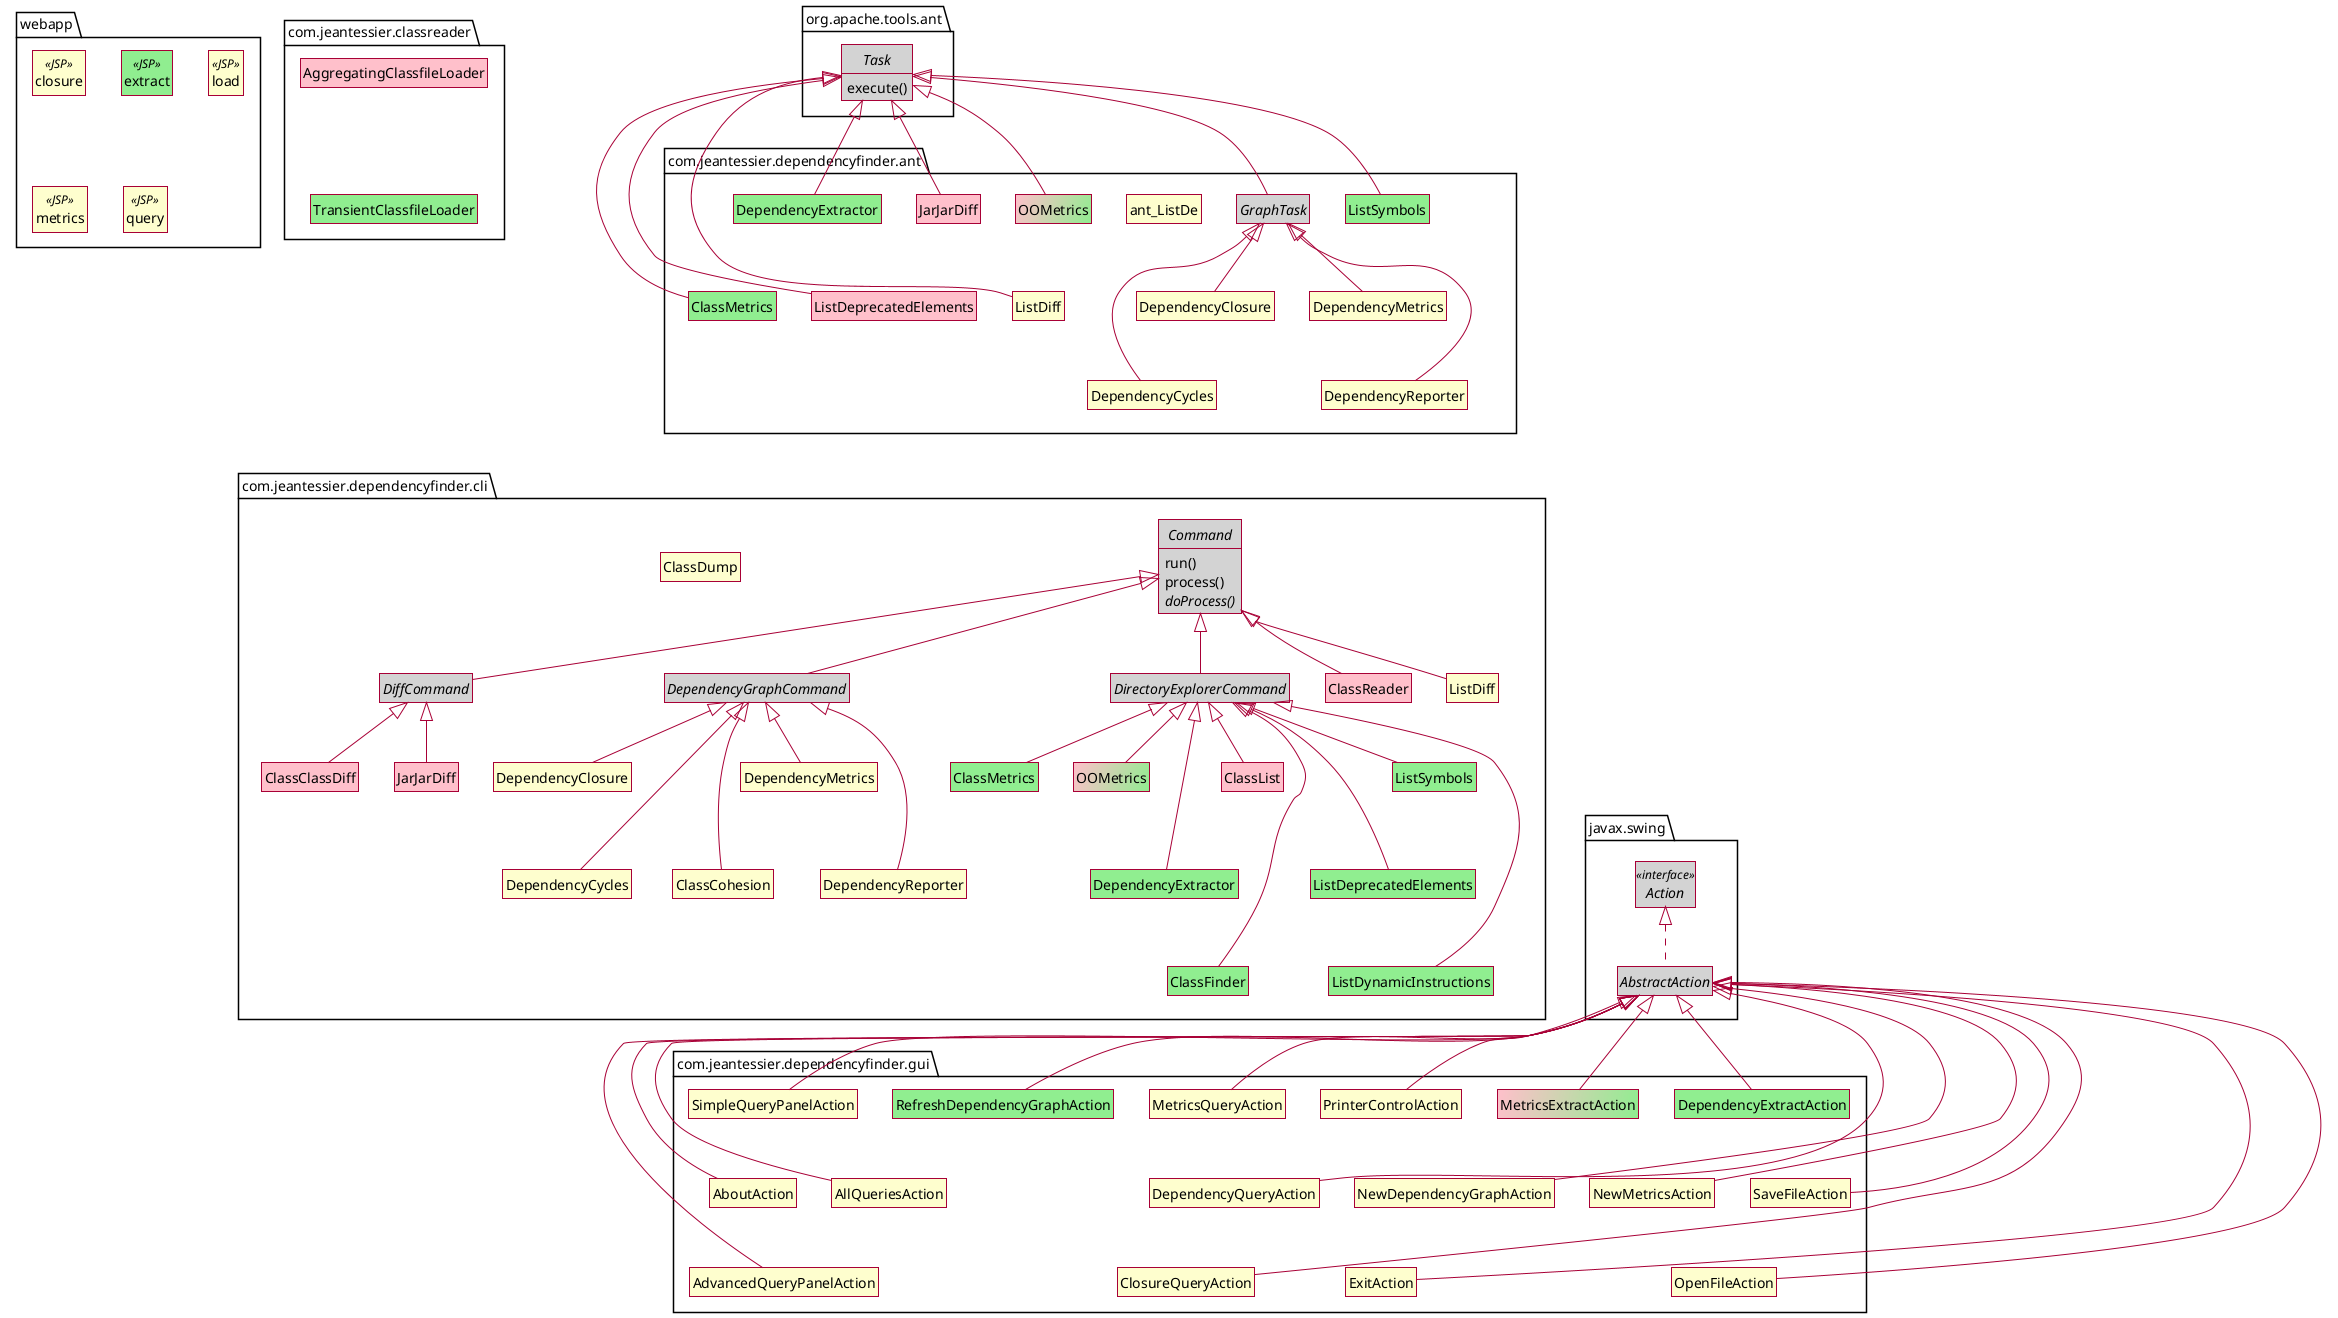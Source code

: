 @startuml

skin rose
skinparam style strictuml

set separator none
hide empty members

package com.jeantessier.classreader {
  class AggregatingClassfileLoader #pink

  class TransientClassfileLoader #lightgreen

  AggregatingClassfileLoader -[hidden]-> TransientClassfileLoader
}

package org.apache.tools.ant {
  abstract Task #lightgrey {
    execute()
  }
}

package com.jeantessier.dependencyfinder.ant {
  abstract GraphTask #lightgrey
  Task <|-- GraphTask

  class "ClassMetrics" as ant_ClassMetrics #lightgreen
  Task <|-- ant_ClassMetrics

  class "DependencyClosure" as ant_DependencyClosure
  GraphTask <|-- ant_DependencyClosure

  class "DependencyCycles" as ant_DependencyCycles
  GraphTask <|-- ant_DependencyCycles

  class "DependencyExtractor" as ant_DependencyExtractor #lightgreen
  Task <|-- ant_DependencyExtractor

  class "DependencyMetrics" as ant_DependencyMetrics
  GraphTask <|-- ant_DependencyMetrics

  class "DependencyReporter" as ant_DependencyReporter
  GraphTask <|-- ant_DependencyReporter

  class "JarJarDiff" as ant_JarJarDiff #pink
  Task <|-- ant_JarJarDiff

  class "ListDeprecatedElements" as ant_ListDeprecatedElements #pink
  Task <|-- ant_ListDeprecatedElements

  class "ListDiff" as ant_ListDiff
  Task <|-- ant_ListDiff

  class "ListSymbols" as ant_ListSymbols #lightgreen
  Task <|-- ant_ListSymbols

  class "OOMetrics" as ant_OOMetrics #pink/lightgreen
  Task <|-- ant_OOMetrics

  ant_DependencyClosure -[hidden]-> ant_DependencyCycles
  ant_DependencyMetrics -[hidden]-> ant_DependencyReporter
  ant_JarJarDiff -[hidden]-> ant_ListDeprecatedElements
  ant_DependencyExtractor -[hidden]-> ant_ClassMetrics
  ant_ListDe -[hidden]-> ant_ListDiff
}

package com.jeantessier.dependencyfinder.cli {
  abstract Command #lightgrey {
    run()
    process()
    {abstract} doProcess()
  }

  abstract DiffCommand #lightgrey
  Command <|-- DiffCommand

  abstract DependencyGraphCommand #lightgrey
  Command <|-- DependencyGraphCommand

  abstract DirectoryExplorerCommand #lightgrey
  Command <|-- DirectoryExplorerCommand

  class "ClassClassDiff" as cli_ClassClassDiff #pink
  DiffCommand <|-- cli_ClassClassDiff

  class "ClassCohesion" as cli_ClassCohesion
  DependencyGraphCommand <|-- cli_ClassCohesion

  class "ClassDump" as cli_ClassDump

  class "ClassFinder" as cli_ClassFinder #lightgreen
  DirectoryExplorerCommand <|-- cli_ClassFinder

  class "ClassList" as cli_ClassList #pink
  DirectoryExplorerCommand <|-- cli_ClassList

  class "ClassMetrics" as cli_ClassMetrics #lightgreen
  DirectoryExplorerCommand <|-- cli_ClassMetrics

  class "ClassReader" as cli_ClassReader #pink
  Command <|-- cli_ClassReader

  class "DependencyClosure" as cli_DependencyClosure
  DependencyGraphCommand <|-- cli_DependencyClosure

  class "DependencyCycles" as cli_DependencyCycles
  DependencyGraphCommand <|-- cli_DependencyCycles

  class "DependencyExtractor" as cli_DependencyExtractor #lightgreen
  DirectoryExplorerCommand <|-- cli_DependencyExtractor

  class "DependencyMetrics" as cli_DependencyMetrics
  DependencyGraphCommand <|-- cli_DependencyMetrics

  class "DependencyReporter" as cli_DependencyReporter
  DependencyGraphCommand <|-- cli_DependencyReporter

  class "JarJarDiff" as cli_JarJarDiff #pink
  DiffCommand <|-- cli_JarJarDiff

  class "ListDeprecatedElements" as cli_ListDeprecatedElements #lightgreen
  DirectoryExplorerCommand <|-- cli_ListDeprecatedElements

  class "ListDiff" as cli_ListDiff
  Command <|-- cli_ListDiff

  class "ListDynamicInstructions" as cli_ListDynamicInstructions #lightgreen
  DirectoryExplorerCommand <|-- cli_ListDynamicInstructions

  class "ListSymbols" as cli_ListSymbols #lightgreen
  DirectoryExplorerCommand <|-- cli_ListSymbols

  class "OOMetrics" as cli_OOMetrics #pink/lightgreen
  DirectoryExplorerCommand <|-- cli_OOMetrics

  cli_DependencyClosure -[hidden]-> cli_DependencyCycles
  cli_DependencyMetrics -[hidden]-> cli_DependencyReporter
  cli_DependencyMetrics -[hidden]-> cli_ClassCohesion
  cli_ClassMetrics -[hidden]-> cli_DependencyExtractor
  cli_ListDeprecatedElements -[hidden]-> cli_ListDynamicInstructions
  cli_DependencyExtractor -[hidden]-> cli_ClassFinder
  cli_ListSymbols -[hidden]-> cli_ListDeprecatedElements
}

package javax.swing {
  interface Action <<interface>> #lightgrey

  abstract AbstractAction #lightgrey
  Action <|.. AbstractAction
}

package com.jeantessier.dependencyfinder.gui {
  class AboutAction
  AbstractAction <|-- AboutAction

  class AdvancedQueryPanelAction
  AbstractAction <|-- AdvancedQueryPanelAction

  class AllQueriesAction
  AbstractAction <|-- AllQueriesAction

  class ClosureQueryAction
  AbstractAction <|-- ClosureQueryAction

  class DependencyExtractAction #lightgreen
  AbstractAction <|-- DependencyExtractAction

  class DependencyQueryAction
  AbstractAction <|-- DependencyQueryAction

  class ExitAction
  AbstractAction <|-- ExitAction

  class MetricsExtractAction #pink/lightgreen
  AbstractAction <|-- MetricsExtractAction

  class MetricsQueryAction
  AbstractAction <|-- MetricsQueryAction

  class NewDependencyGraphAction
  AbstractAction <|-- NewDependencyGraphAction

  class NewMetricsAction
  AbstractAction <|-- NewMetricsAction

  class OpenFileAction
  AbstractAction <|-- OpenFileAction

  class PrinterControlAction
  AbstractAction <|-- PrinterControlAction

  class RefreshDependencyGraphAction #lightgreen
  AbstractAction <|-- RefreshDependencyGraphAction

  class SaveFileAction
  AbstractAction <|-- SaveFileAction

  class SimpleQueryPanelAction
  AbstractAction <|-- SimpleQueryPanelAction

  AboutAction -[hidden]-> AdvancedQueryPanelAction
  AllQueriesAction -[hidden]-> ClosureQueryAction
  DependencyQueryAction -[hidden]-> ExitAction
  MetricsQueryAction -[hidden]-> NewDependencyGraphAction
  NewMetricsAction -[hidden]-> OpenFileAction
  PrinterControlAction -[hidden]-> SaveFileAction
  SimpleQueryPanelAction -[hidden]-> AboutAction
  SimpleQueryPanelAction -[hidden]-> AllQueriesAction
  MetricsQueryAction -[hidden]-> DependencyQueryAction
  MetricsQueryAction -[hidden]-> NewMetricsAction
}

package webapp {
  class closure <<JSP>>

  class extract <<JSP>> #lightgreen

  class load <<JSP>>

  class metrics <<JSP>>

  class query <<JSP>>
}

com.jeantessier.dependencyfinder.ant --[hidden]--> com.jeantessier.dependencyfinder.cli
com.jeantessier.dependencyfinder.cli --[hidden]--> javax.swing

@enduml
